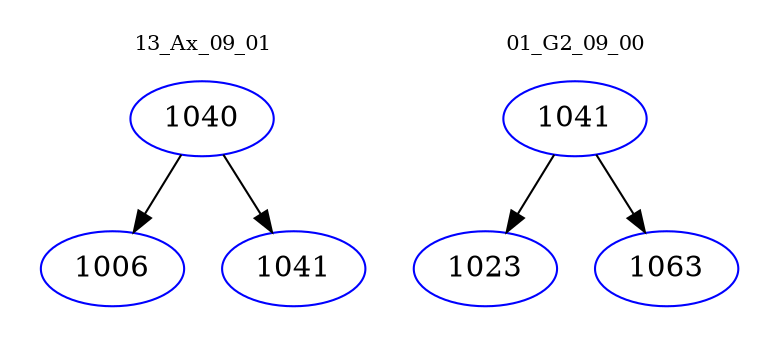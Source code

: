 digraph{
subgraph cluster_0 {
color = white
label = "13_Ax_09_01";
fontsize=10;
T0_1040 [label="1040", color="blue"]
T0_1040 -> T0_1006 [color="black"]
T0_1006 [label="1006", color="blue"]
T0_1040 -> T0_1041 [color="black"]
T0_1041 [label="1041", color="blue"]
}
subgraph cluster_1 {
color = white
label = "01_G2_09_00";
fontsize=10;
T1_1041 [label="1041", color="blue"]
T1_1041 -> T1_1023 [color="black"]
T1_1023 [label="1023", color="blue"]
T1_1041 -> T1_1063 [color="black"]
T1_1063 [label="1063", color="blue"]
}
}
